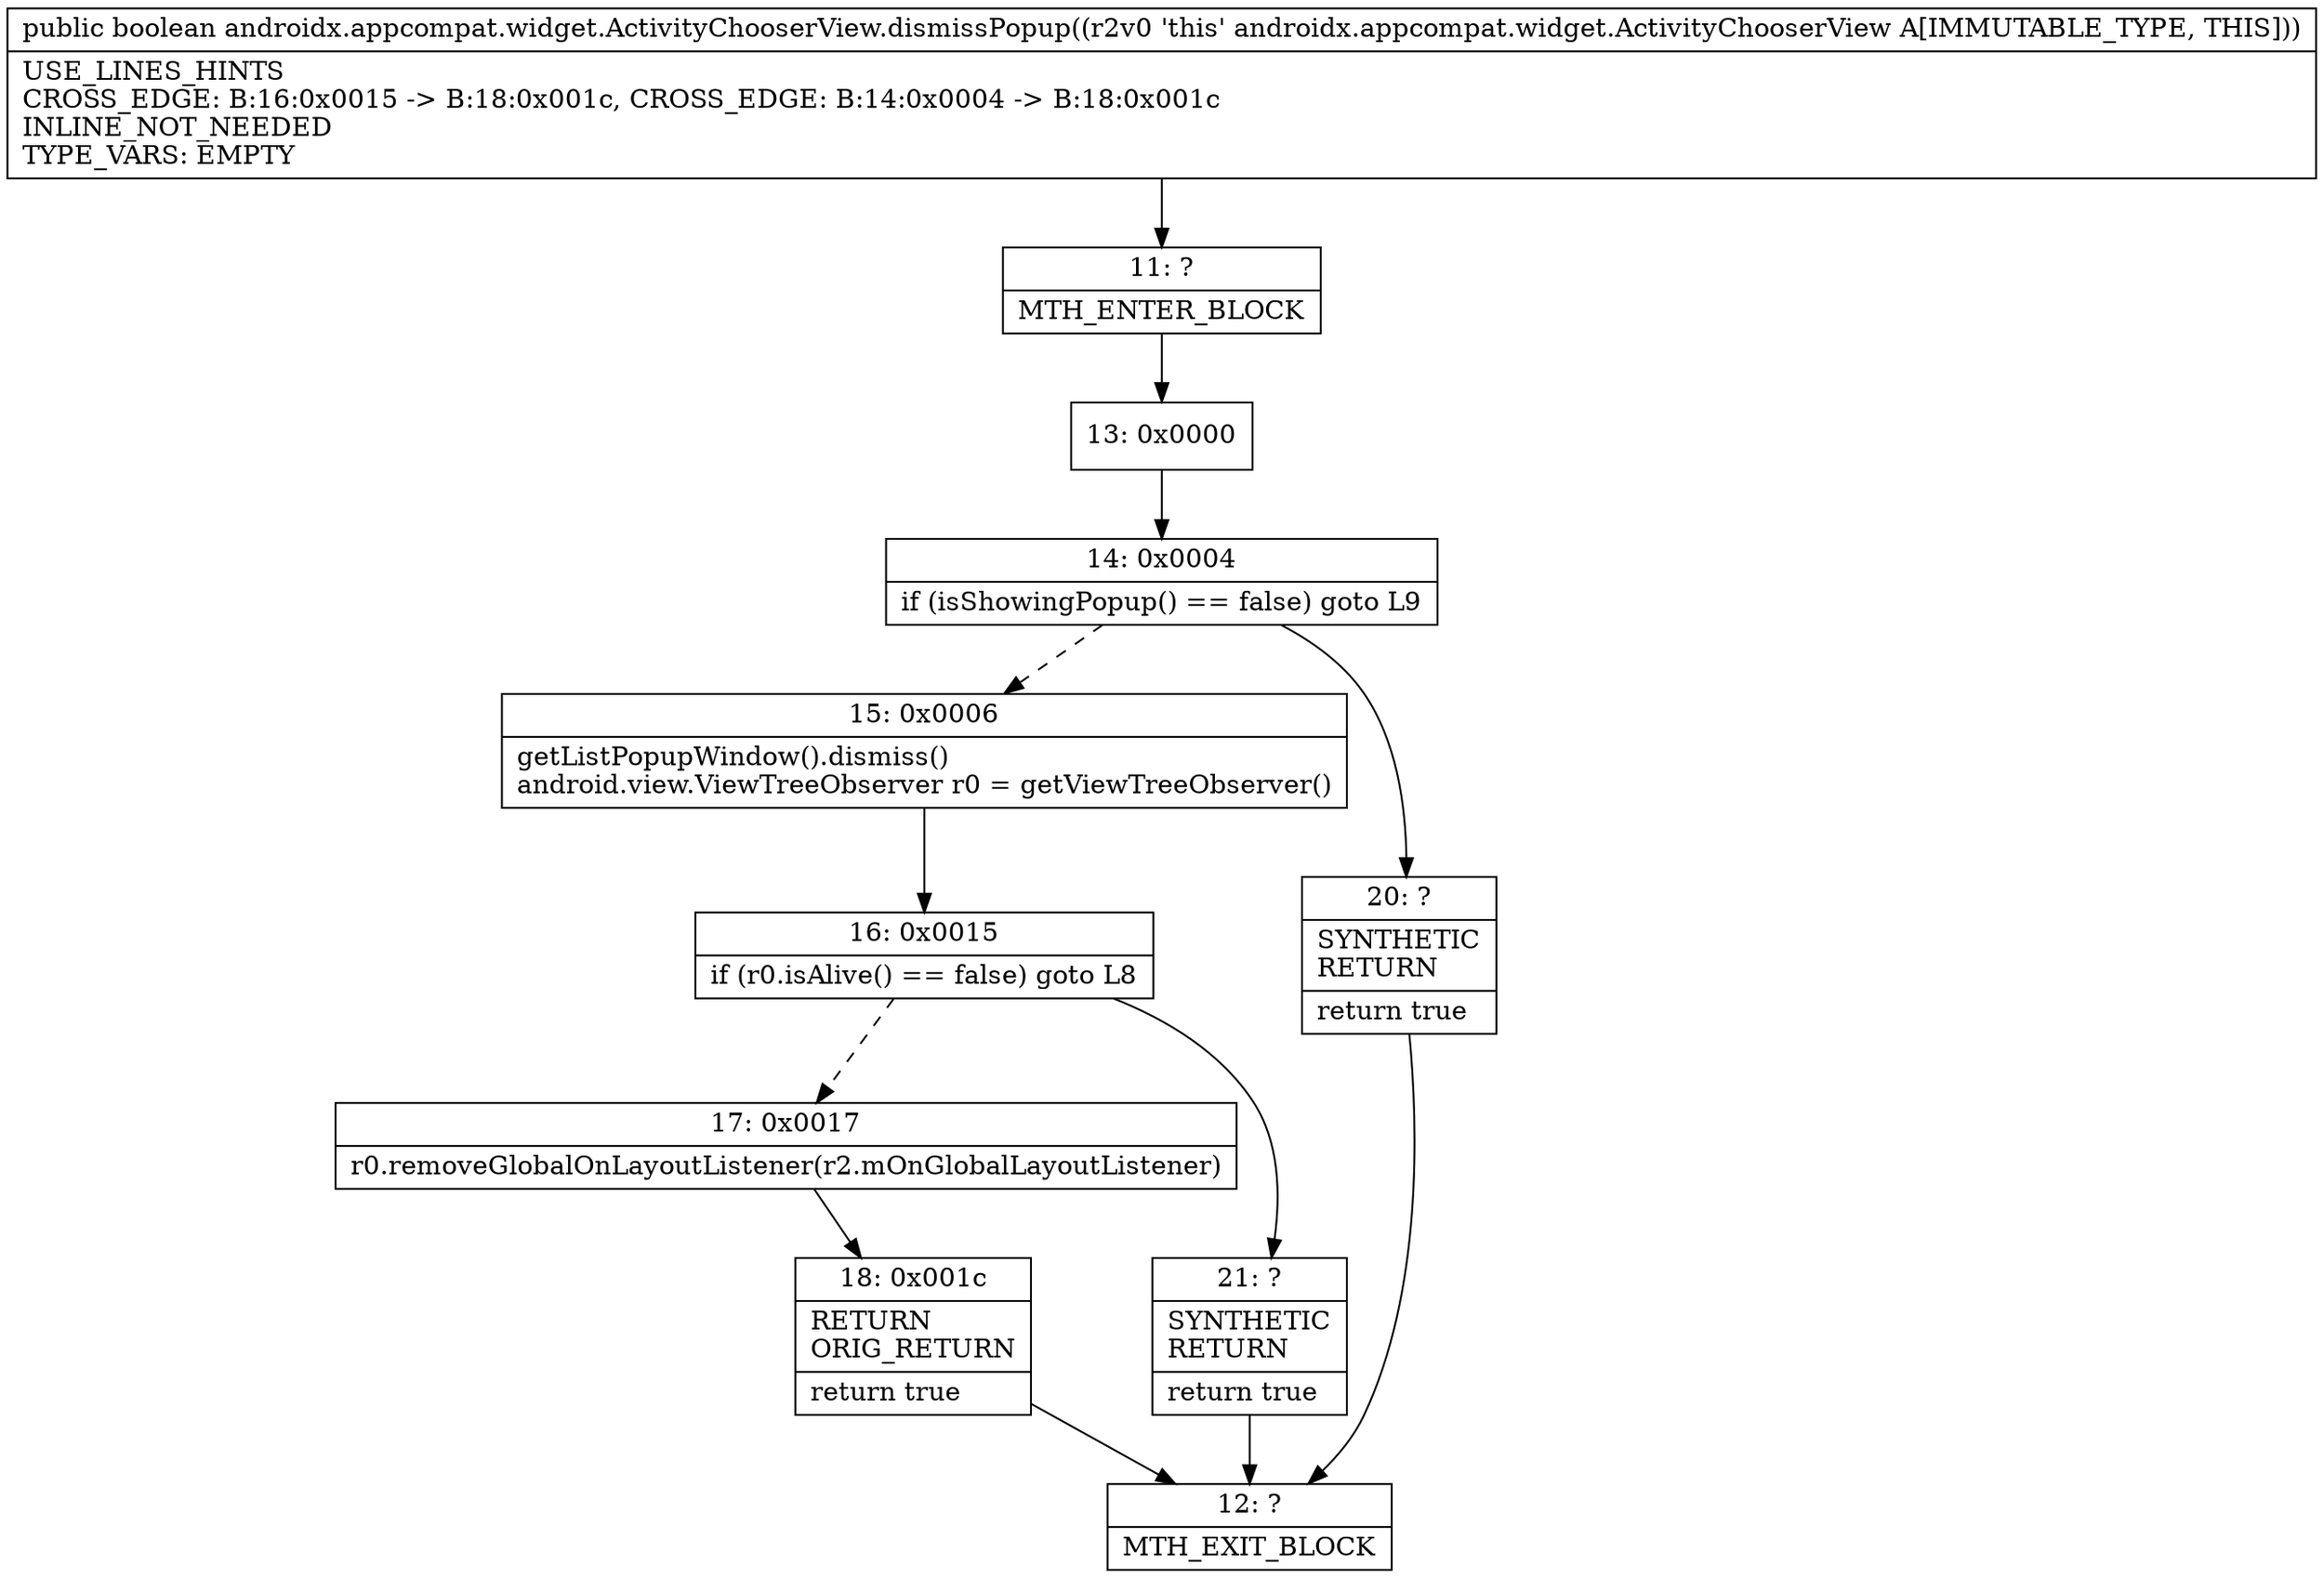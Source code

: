 digraph "CFG forandroidx.appcompat.widget.ActivityChooserView.dismissPopup()Z" {
Node_11 [shape=record,label="{11\:\ ?|MTH_ENTER_BLOCK\l}"];
Node_13 [shape=record,label="{13\:\ 0x0000}"];
Node_14 [shape=record,label="{14\:\ 0x0004|if (isShowingPopup() == false) goto L9\l}"];
Node_15 [shape=record,label="{15\:\ 0x0006|getListPopupWindow().dismiss()\landroid.view.ViewTreeObserver r0 = getViewTreeObserver()\l}"];
Node_16 [shape=record,label="{16\:\ 0x0015|if (r0.isAlive() == false) goto L8\l}"];
Node_17 [shape=record,label="{17\:\ 0x0017|r0.removeGlobalOnLayoutListener(r2.mOnGlobalLayoutListener)\l}"];
Node_18 [shape=record,label="{18\:\ 0x001c|RETURN\lORIG_RETURN\l|return true\l}"];
Node_12 [shape=record,label="{12\:\ ?|MTH_EXIT_BLOCK\l}"];
Node_21 [shape=record,label="{21\:\ ?|SYNTHETIC\lRETURN\l|return true\l}"];
Node_20 [shape=record,label="{20\:\ ?|SYNTHETIC\lRETURN\l|return true\l}"];
MethodNode[shape=record,label="{public boolean androidx.appcompat.widget.ActivityChooserView.dismissPopup((r2v0 'this' androidx.appcompat.widget.ActivityChooserView A[IMMUTABLE_TYPE, THIS]))  | USE_LINES_HINTS\lCROSS_EDGE: B:16:0x0015 \-\> B:18:0x001c, CROSS_EDGE: B:14:0x0004 \-\> B:18:0x001c\lINLINE_NOT_NEEDED\lTYPE_VARS: EMPTY\l}"];
MethodNode -> Node_11;Node_11 -> Node_13;
Node_13 -> Node_14;
Node_14 -> Node_15[style=dashed];
Node_14 -> Node_20;
Node_15 -> Node_16;
Node_16 -> Node_17[style=dashed];
Node_16 -> Node_21;
Node_17 -> Node_18;
Node_18 -> Node_12;
Node_21 -> Node_12;
Node_20 -> Node_12;
}

